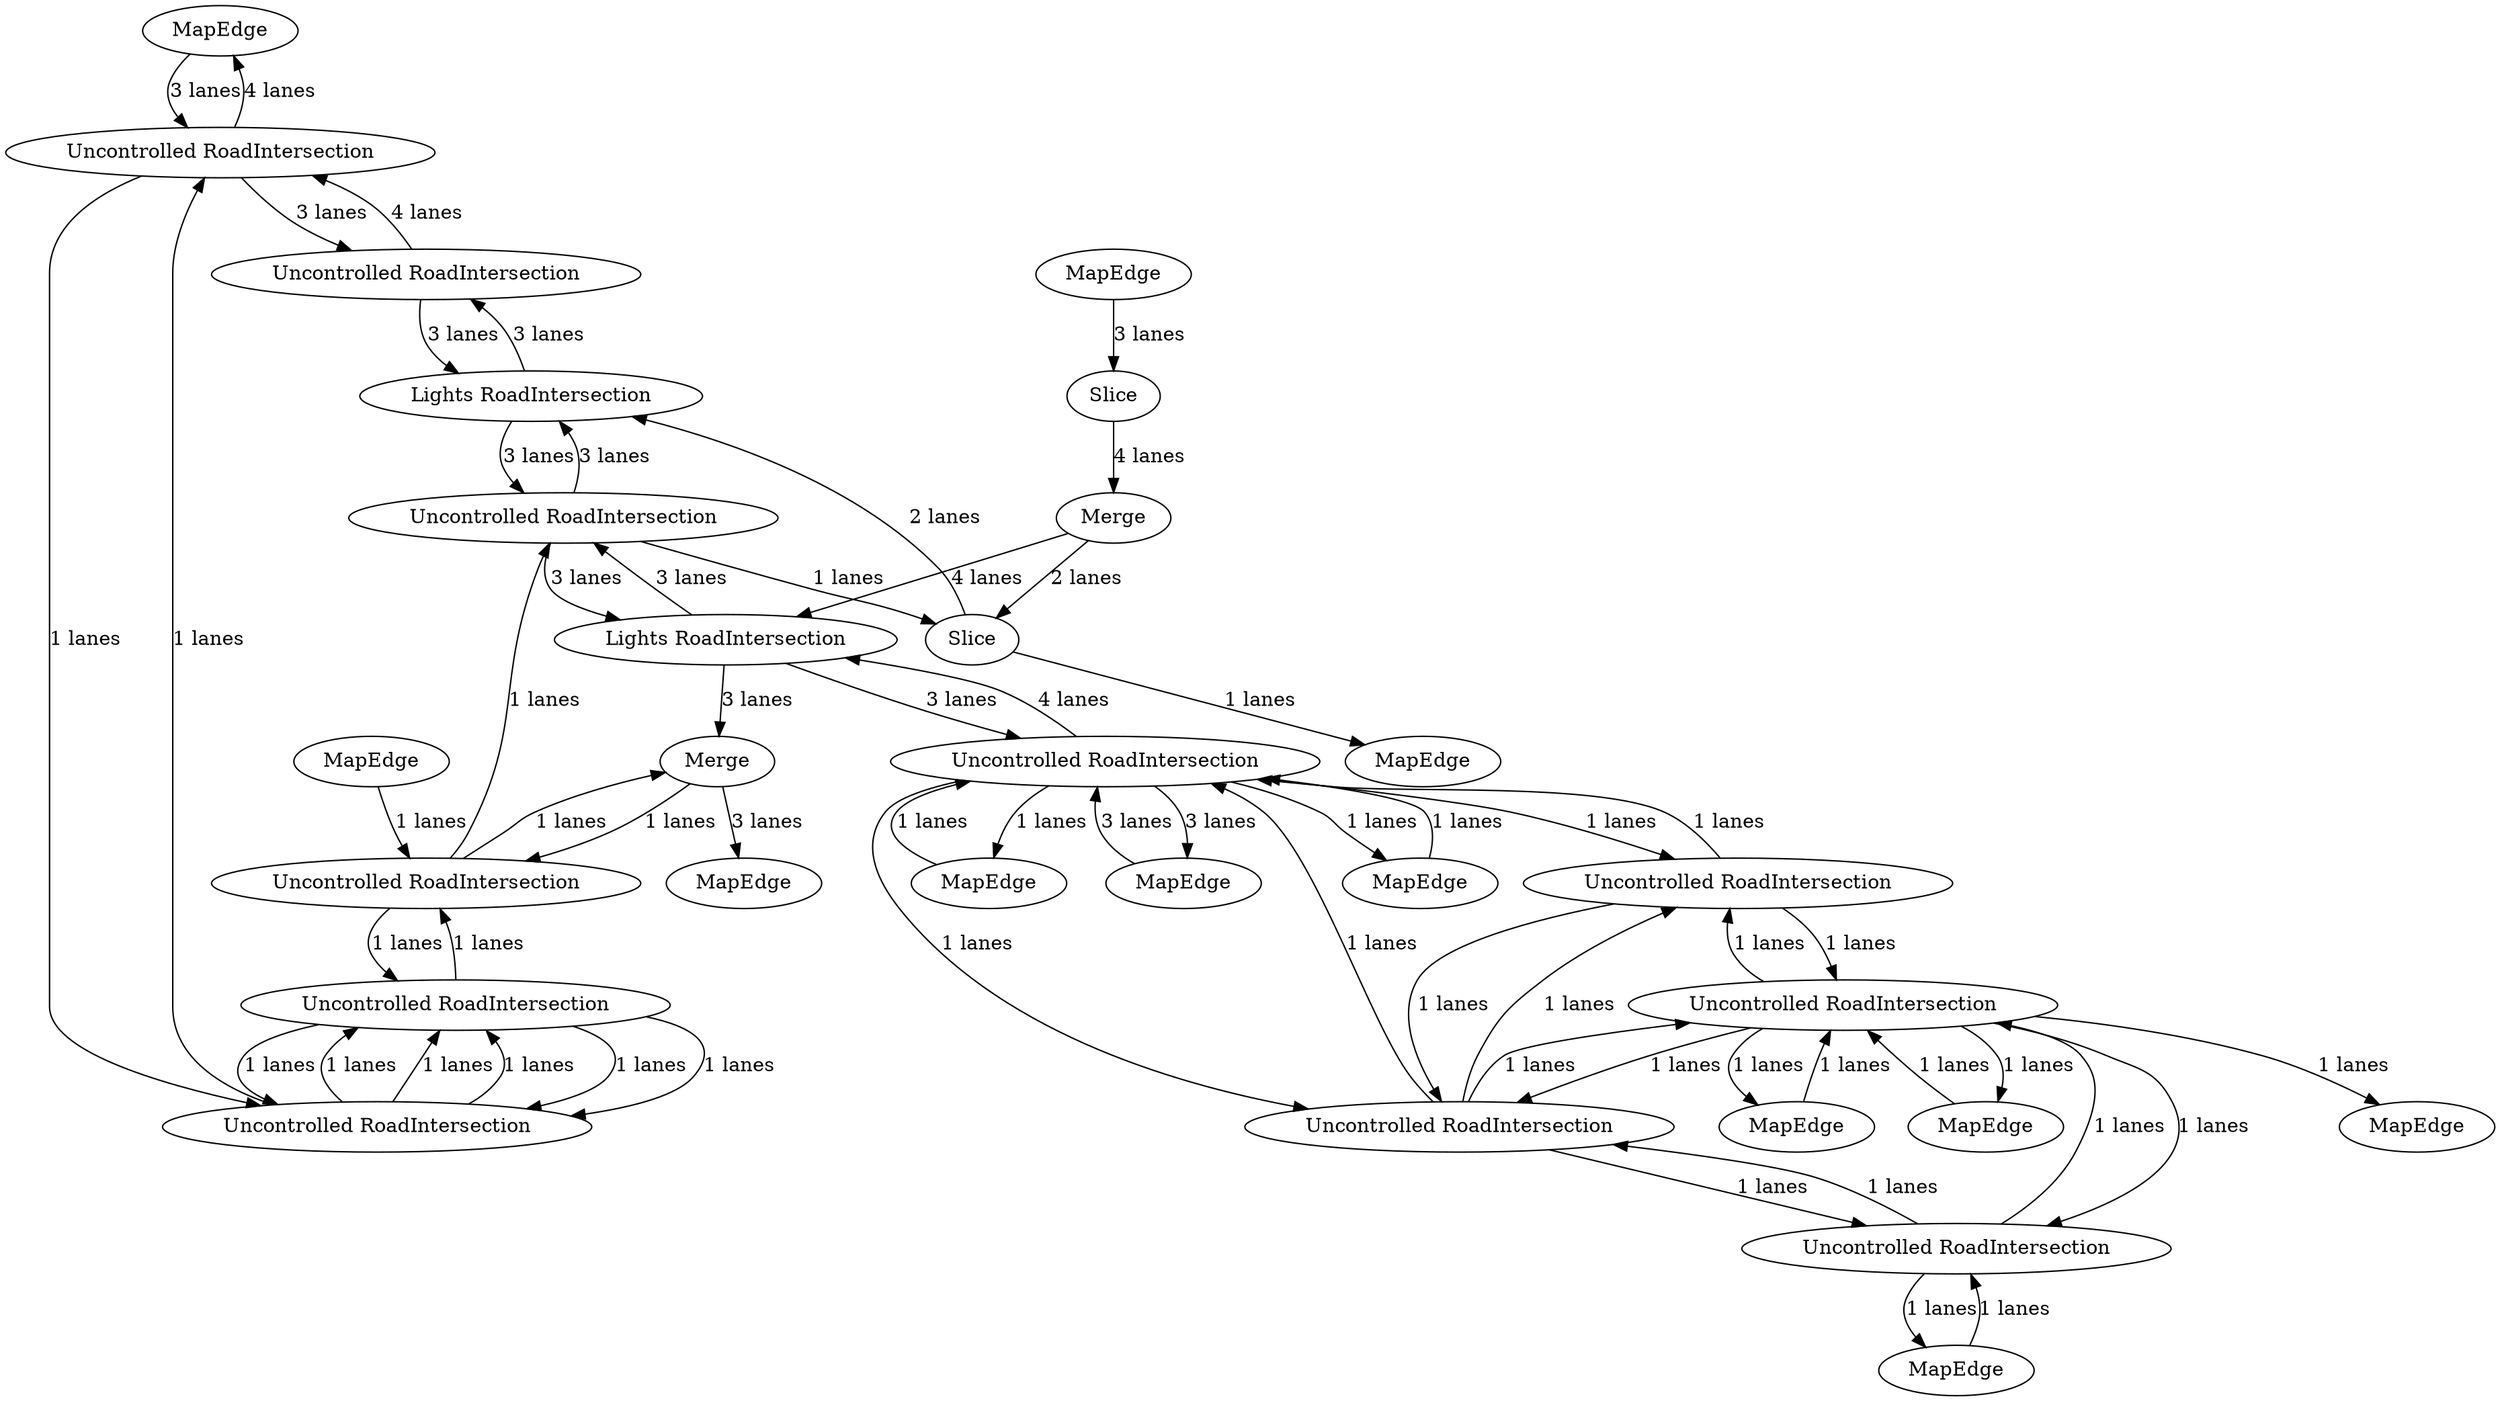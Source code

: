 digraph {
    0 [ label = "MapEdge" ]
    1 [ label = "Uncontrolled RoadIntersection" ]
    2 [ label = "Uncontrolled RoadIntersection" ]
    3 [ label = "Uncontrolled RoadIntersection" ]
    4 [ label = "Uncontrolled RoadIntersection" ]
    5 [ label = "MapEdge" ]
    6 [ label = "Uncontrolled RoadIntersection" ]
    7 [ label = "Lights RoadIntersection" ]
    8 [ label = "MapEdge" ]
    9 [ label = "Merge" ]
    10 [ label = "Uncontrolled RoadIntersection" ]
    11 [ label = "Lights RoadIntersection" ]
    12 [ label = "Slice" ]
    13 [ label = "Merge" ]
    14 [ label = "Slice" ]
    15 [ label = "MapEdge" ]
    16 [ label = "MapEdge" ]
    17 [ label = "MapEdge" ]
    18 [ label = "Uncontrolled RoadIntersection" ]
    19 [ label = "MapEdge" ]
    20 [ label = "Uncontrolled RoadIntersection" ]
    21 [ label = "MapEdge" ]
    22 [ label = "Uncontrolled RoadIntersection" ]
    23 [ label = "Uncontrolled RoadIntersection" ]
    24 [ label = "Uncontrolled RoadIntersection" ]
    25 [ label = "MapEdge" ]
    26 [ label = "MapEdge" ]
    27 [ label = "MapEdge" ]
    28 [ label = "MapEdge" ]
    21 -> 18 [ label = "1 lanes" ]
    18 -> 21 [ label = "1 lanes" ]
    17 -> 18 [ label = "1 lanes" ]
    18 -> 17 [ label = "1 lanes" ]
    9 -> 8 [ label = "3 lanes" ]
    14 -> 13 [ label = "4 lanes" ]
    13 -> 11 [ label = "4 lanes" ]
    16 -> 14 [ label = "3 lanes" ]
    18 -> 28 [ label = "3 lanes" ]
    28 -> 18 [ label = "3 lanes" ]
    11 -> 9 [ label = "3 lanes" ]
    13 -> 12 [ label = "2 lanes" ]
    12 -> 7 [ label = "2 lanes" ]
    11 -> 18 [ label = "3 lanes" ]
    18 -> 11 [ label = "4 lanes" ]
    3 -> 7 [ label = "3 lanes" ]
    7 -> 3 [ label = "3 lanes" ]
    0 -> 1 [ label = "3 lanes" ]
    1 -> 0 [ label = "4 lanes" ]
    1 -> 3 [ label = "3 lanes" ]
    3 -> 1 [ label = "4 lanes" ]
    12 -> 15 [ label = "1 lanes" ]
    10 -> 12 [ label = "1 lanes" ]
    6 -> 10 [ label = "1 lanes" ]
    5 -> 6 [ label = "1 lanes" ]
    26 -> 23 [ label = "1 lanes" ]
    23 -> 26 [ label = "1 lanes" ]
    23 -> 25 [ label = "1 lanes" ]
    25 -> 23 [ label = "1 lanes" ]
    23 -> 19 [ label = "1 lanes" ]
    7 -> 10 [ label = "3 lanes" ]
    10 -> 7 [ label = "3 lanes" ]
    10 -> 11 [ label = "3 lanes" ]
    11 -> 10 [ label = "3 lanes" ]
    1 -> 2 [ label = "1 lanes" ]
    2 -> 1 [ label = "1 lanes" ]
    2 -> 4 [ label = "1 lanes" ]
    4 -> 2 [ label = "1 lanes" ]
    2 -> 4 [ label = "1 lanes" ]
    4 -> 2 [ label = "1 lanes" ]
    4 -> 6 [ label = "1 lanes" ]
    6 -> 4 [ label = "1 lanes" ]
    6 -> 9 [ label = "1 lanes" ]
    9 -> 6 [ label = "1 lanes" ]
    2 -> 4 [ label = "1 lanes" ]
    4 -> 2 [ label = "1 lanes" ]
    18 -> 20 [ label = "1 lanes" ]
    20 -> 18 [ label = "1 lanes" ]
    20 -> 22 [ label = "1 lanes" ]
    22 -> 20 [ label = "1 lanes" ]
    22 -> 24 [ label = "1 lanes" ]
    24 -> 22 [ label = "1 lanes" ]
    24 -> 27 [ label = "1 lanes" ]
    27 -> 24 [ label = "1 lanes" ]
    18 -> 22 [ label = "1 lanes" ]
    22 -> 18 [ label = "1 lanes" ]
    22 -> 23 [ label = "1 lanes" ]
    23 -> 22 [ label = "1 lanes" ]
    20 -> 23 [ label = "1 lanes" ]
    23 -> 20 [ label = "1 lanes" ]
    24 -> 23 [ label = "1 lanes" ]
    23 -> 24 [ label = "1 lanes" ]
}
